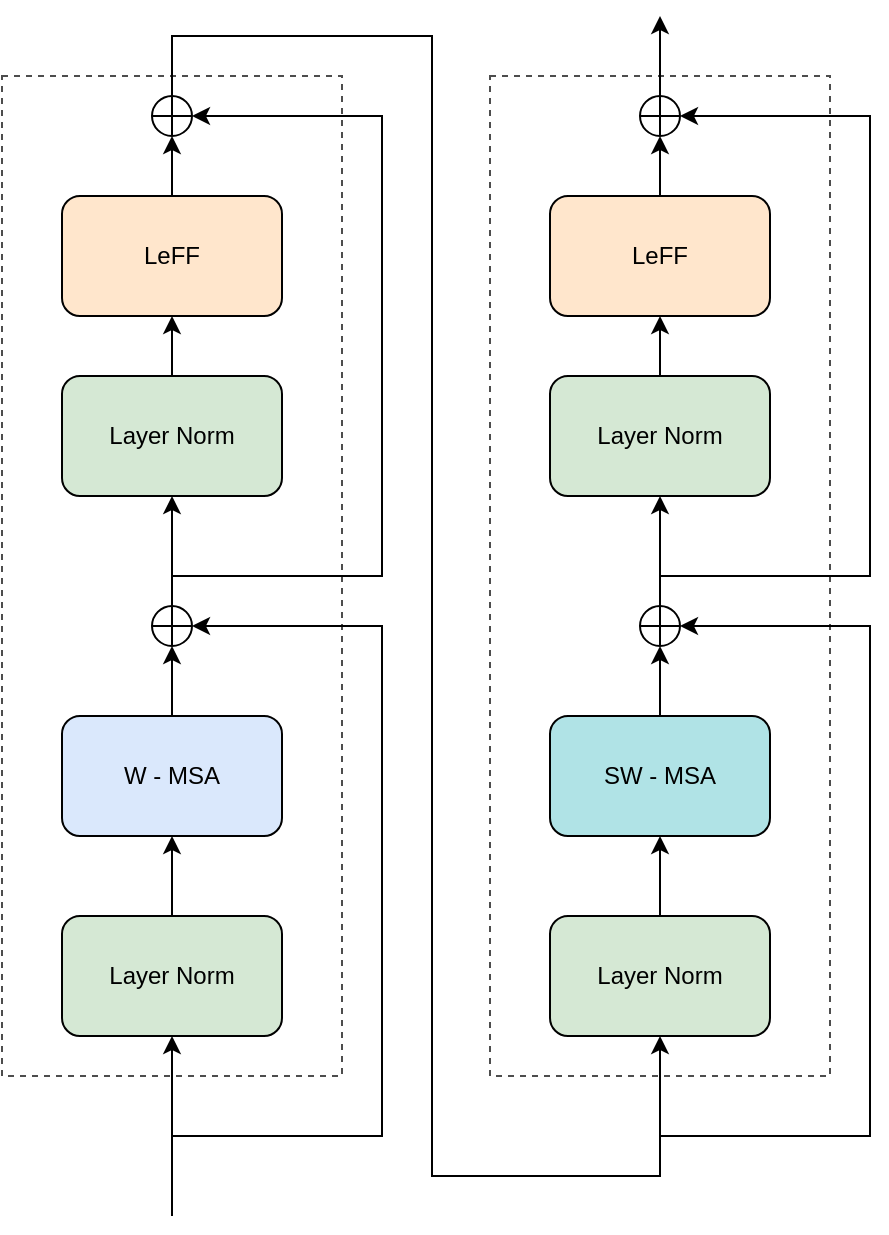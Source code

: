 <mxfile version="15.6.8" type="github">
  <diagram id="VEw5C7OlPMOLMZ5WW7rf" name="第 1 页">
    <mxGraphModel dx="1038" dy="547" grid="1" gridSize="10" guides="1" tooltips="1" connect="1" arrows="1" fold="1" page="1" pageScale="1" pageWidth="827" pageHeight="1169" math="0" shadow="0">
      <root>
        <mxCell id="0" />
        <mxCell id="1" parent="0" />
        <mxCell id="LnmCWuIZZh_cGeUjqf-M-3" value="&lt;pre style=&quot;background-color: rgb(255 , 255 , 255) ; font-family: &amp;quot;jetbrains mono&amp;quot; , monospace ; font-size: 10px&quot;&gt;&lt;br&gt;&lt;/pre&gt;" style="rounded=0;whiteSpace=wrap;html=1;verticalAlign=top;fillColor=none;align=center;dashed=1;strokeColor=#4D4D4D;fontColor=default;" vertex="1" parent="1">
          <mxGeometry x="195" y="150" width="170" height="500" as="geometry" />
        </mxCell>
        <mxCell id="LnmCWuIZZh_cGeUjqf-M-9" value="" style="edgeStyle=orthogonalEdgeStyle;rounded=0;orthogonalLoop=1;jettySize=auto;html=1;" edge="1" parent="1" source="LnmCWuIZZh_cGeUjqf-M-1" target="LnmCWuIZZh_cGeUjqf-M-4">
          <mxGeometry relative="1" as="geometry" />
        </mxCell>
        <mxCell id="LnmCWuIZZh_cGeUjqf-M-12" style="edgeStyle=orthogonalEdgeStyle;rounded=0;orthogonalLoop=1;jettySize=auto;html=1;exitX=0.5;exitY=1;exitDx=0;exitDy=0;endArrow=none;endFill=0;startArrow=classic;startFill=1;" edge="1" parent="1" source="LnmCWuIZZh_cGeUjqf-M-1">
          <mxGeometry relative="1" as="geometry">
            <mxPoint x="280" y="720" as="targetPoint" />
          </mxGeometry>
        </mxCell>
        <mxCell id="LnmCWuIZZh_cGeUjqf-M-1" value="Layer Norm" style="rounded=1;whiteSpace=wrap;html=1;fillColor=#d5e8d4;strokeColor=#000000;" vertex="1" parent="1">
          <mxGeometry x="225" y="570" width="110" height="60" as="geometry" />
        </mxCell>
        <mxCell id="LnmCWuIZZh_cGeUjqf-M-8" value="" style="edgeStyle=orthogonalEdgeStyle;rounded=0;orthogonalLoop=1;jettySize=auto;html=1;" edge="1" parent="1" source="LnmCWuIZZh_cGeUjqf-M-4" target="LnmCWuIZZh_cGeUjqf-M-7">
          <mxGeometry relative="1" as="geometry" />
        </mxCell>
        <mxCell id="LnmCWuIZZh_cGeUjqf-M-4" value="W - MSA" style="rounded=1;whiteSpace=wrap;html=1;fillColor=#dae8fc;strokeColor=#000000;" vertex="1" parent="1">
          <mxGeometry x="225" y="470" width="110" height="60" as="geometry" />
        </mxCell>
        <mxCell id="LnmCWuIZZh_cGeUjqf-M-11" value="" style="edgeStyle=orthogonalEdgeStyle;rounded=0;orthogonalLoop=1;jettySize=auto;html=1;" edge="1" parent="1" source="LnmCWuIZZh_cGeUjqf-M-5" target="LnmCWuIZZh_cGeUjqf-M-6">
          <mxGeometry relative="1" as="geometry" />
        </mxCell>
        <mxCell id="LnmCWuIZZh_cGeUjqf-M-5" value="Layer Norm" style="rounded=1;whiteSpace=wrap;html=1;fillColor=#d5e8d4;strokeColor=#000000;" vertex="1" parent="1">
          <mxGeometry x="225" y="300" width="110" height="60" as="geometry" />
        </mxCell>
        <mxCell id="LnmCWuIZZh_cGeUjqf-M-16" value="" style="edgeStyle=orthogonalEdgeStyle;rounded=0;orthogonalLoop=1;jettySize=auto;html=1;startArrow=none;startFill=0;endArrow=classic;endFill=1;" edge="1" parent="1" source="LnmCWuIZZh_cGeUjqf-M-6" target="LnmCWuIZZh_cGeUjqf-M-15">
          <mxGeometry relative="1" as="geometry" />
        </mxCell>
        <mxCell id="LnmCWuIZZh_cGeUjqf-M-6" value="LeFF" style="rounded=1;whiteSpace=wrap;html=1;fillColor=#ffe6cc;strokeColor=#000000;" vertex="1" parent="1">
          <mxGeometry x="225" y="210" width="110" height="60" as="geometry" />
        </mxCell>
        <mxCell id="LnmCWuIZZh_cGeUjqf-M-10" value="" style="edgeStyle=orthogonalEdgeStyle;rounded=0;orthogonalLoop=1;jettySize=auto;html=1;" edge="1" parent="1" source="LnmCWuIZZh_cGeUjqf-M-7" target="LnmCWuIZZh_cGeUjqf-M-5">
          <mxGeometry relative="1" as="geometry" />
        </mxCell>
        <mxCell id="LnmCWuIZZh_cGeUjqf-M-22" style="edgeStyle=orthogonalEdgeStyle;rounded=0;orthogonalLoop=1;jettySize=auto;html=1;exitX=0.5;exitY=0;exitDx=0;exitDy=0;startArrow=none;startFill=0;endArrow=classic;endFill=1;entryX=1;entryY=0.5;entryDx=0;entryDy=0;" edge="1" parent="1" source="LnmCWuIZZh_cGeUjqf-M-7" target="LnmCWuIZZh_cGeUjqf-M-15">
          <mxGeometry relative="1" as="geometry">
            <mxPoint x="505" y="160" as="targetPoint" />
            <Array as="points">
              <mxPoint x="280" y="400" />
              <mxPoint x="385" y="400" />
              <mxPoint x="385" y="170" />
            </Array>
          </mxGeometry>
        </mxCell>
        <mxCell id="LnmCWuIZZh_cGeUjqf-M-7" value="" style="shape=orEllipse;perimeter=ellipsePerimeter;whiteSpace=wrap;html=1;backgroundOutline=1;fontColor=#FF170F;strokeColor=#000000;align=center;verticalAlign=top;fillColor=default;" vertex="1" parent="1">
          <mxGeometry x="270" y="415" width="20" height="20" as="geometry" />
        </mxCell>
        <mxCell id="LnmCWuIZZh_cGeUjqf-M-14" style="edgeStyle=orthogonalEdgeStyle;rounded=0;orthogonalLoop=1;jettySize=auto;html=1;startArrow=none;startFill=0;endArrow=classic;endFill=1;entryX=1;entryY=0.5;entryDx=0;entryDy=0;" edge="1" parent="1" target="LnmCWuIZZh_cGeUjqf-M-7">
          <mxGeometry relative="1" as="geometry">
            <mxPoint x="475" y="440" as="targetPoint" />
            <mxPoint x="280" y="720" as="sourcePoint" />
            <Array as="points">
              <mxPoint x="280" y="680" />
              <mxPoint x="385" y="680" />
              <mxPoint x="385" y="425" />
            </Array>
          </mxGeometry>
        </mxCell>
        <mxCell id="LnmCWuIZZh_cGeUjqf-M-19" style="edgeStyle=orthogonalEdgeStyle;rounded=0;orthogonalLoop=1;jettySize=auto;html=1;exitX=0.5;exitY=0;exitDx=0;exitDy=0;startArrow=none;startFill=0;endArrow=classic;endFill=1;entryX=0.5;entryY=1;entryDx=0;entryDy=0;" edge="1" parent="1" source="LnmCWuIZZh_cGeUjqf-M-15" target="LnmCWuIZZh_cGeUjqf-M-26">
          <mxGeometry relative="1" as="geometry">
            <mxPoint x="500" y="770" as="targetPoint" />
            <Array as="points">
              <mxPoint x="280" y="130" />
              <mxPoint x="410" y="130" />
              <mxPoint x="410" y="700" />
              <mxPoint x="524" y="700" />
            </Array>
          </mxGeometry>
        </mxCell>
        <mxCell id="LnmCWuIZZh_cGeUjqf-M-15" value="" style="shape=orEllipse;perimeter=ellipsePerimeter;whiteSpace=wrap;html=1;backgroundOutline=1;fontColor=#FF170F;strokeColor=#000000;align=center;verticalAlign=top;fillColor=default;" vertex="1" parent="1">
          <mxGeometry x="270" y="160" width="20" height="20" as="geometry" />
        </mxCell>
        <mxCell id="LnmCWuIZZh_cGeUjqf-M-23" value="&lt;pre style=&quot;background-color: rgb(255 , 255 , 255) ; font-family: &amp;quot;jetbrains mono&amp;quot; , monospace ; font-size: 10px&quot;&gt;&lt;br&gt;&lt;/pre&gt;" style="rounded=0;whiteSpace=wrap;html=1;verticalAlign=top;fillColor=none;align=center;dashed=1;strokeColor=#4D4D4D;fontColor=default;" vertex="1" parent="1">
          <mxGeometry x="439" y="150" width="170" height="500" as="geometry" />
        </mxCell>
        <mxCell id="LnmCWuIZZh_cGeUjqf-M-24" value="" style="edgeStyle=orthogonalEdgeStyle;rounded=0;orthogonalLoop=1;jettySize=auto;html=1;" edge="1" parent="1" source="LnmCWuIZZh_cGeUjqf-M-26" target="LnmCWuIZZh_cGeUjqf-M-28">
          <mxGeometry relative="1" as="geometry" />
        </mxCell>
        <mxCell id="LnmCWuIZZh_cGeUjqf-M-26" value="Layer Norm" style="rounded=1;whiteSpace=wrap;html=1;fillColor=#d5e8d4;strokeColor=#000000;" vertex="1" parent="1">
          <mxGeometry x="469" y="570" width="110" height="60" as="geometry" />
        </mxCell>
        <mxCell id="LnmCWuIZZh_cGeUjqf-M-27" value="" style="edgeStyle=orthogonalEdgeStyle;rounded=0;orthogonalLoop=1;jettySize=auto;html=1;" edge="1" parent="1" source="LnmCWuIZZh_cGeUjqf-M-28" target="LnmCWuIZZh_cGeUjqf-M-35">
          <mxGeometry relative="1" as="geometry" />
        </mxCell>
        <mxCell id="LnmCWuIZZh_cGeUjqf-M-28" value="SW - MSA" style="rounded=1;whiteSpace=wrap;html=1;fillColor=#b0e3e6;strokeColor=#000000;" vertex="1" parent="1">
          <mxGeometry x="469" y="470" width="110" height="60" as="geometry" />
        </mxCell>
        <mxCell id="LnmCWuIZZh_cGeUjqf-M-29" value="" style="edgeStyle=orthogonalEdgeStyle;rounded=0;orthogonalLoop=1;jettySize=auto;html=1;" edge="1" parent="1" source="LnmCWuIZZh_cGeUjqf-M-30" target="LnmCWuIZZh_cGeUjqf-M-32">
          <mxGeometry relative="1" as="geometry" />
        </mxCell>
        <mxCell id="LnmCWuIZZh_cGeUjqf-M-30" value="Layer Norm" style="rounded=1;whiteSpace=wrap;html=1;fillColor=#d5e8d4;strokeColor=#000000;" vertex="1" parent="1">
          <mxGeometry x="469" y="300" width="110" height="60" as="geometry" />
        </mxCell>
        <mxCell id="LnmCWuIZZh_cGeUjqf-M-31" value="" style="edgeStyle=orthogonalEdgeStyle;rounded=0;orthogonalLoop=1;jettySize=auto;html=1;startArrow=none;startFill=0;endArrow=classic;endFill=1;" edge="1" parent="1" source="LnmCWuIZZh_cGeUjqf-M-32" target="LnmCWuIZZh_cGeUjqf-M-37">
          <mxGeometry relative="1" as="geometry" />
        </mxCell>
        <mxCell id="LnmCWuIZZh_cGeUjqf-M-32" value="LeFF" style="rounded=1;whiteSpace=wrap;html=1;fillColor=#ffe6cc;strokeColor=#000000;" vertex="1" parent="1">
          <mxGeometry x="469" y="210" width="110" height="60" as="geometry" />
        </mxCell>
        <mxCell id="LnmCWuIZZh_cGeUjqf-M-33" value="" style="edgeStyle=orthogonalEdgeStyle;rounded=0;orthogonalLoop=1;jettySize=auto;html=1;" edge="1" parent="1" source="LnmCWuIZZh_cGeUjqf-M-35" target="LnmCWuIZZh_cGeUjqf-M-30">
          <mxGeometry relative="1" as="geometry" />
        </mxCell>
        <mxCell id="LnmCWuIZZh_cGeUjqf-M-34" style="edgeStyle=orthogonalEdgeStyle;rounded=0;orthogonalLoop=1;jettySize=auto;html=1;exitX=0.5;exitY=0;exitDx=0;exitDy=0;startArrow=none;startFill=0;endArrow=classic;endFill=1;entryX=1;entryY=0.5;entryDx=0;entryDy=0;" edge="1" parent="1" source="LnmCWuIZZh_cGeUjqf-M-35" target="LnmCWuIZZh_cGeUjqf-M-37">
          <mxGeometry relative="1" as="geometry">
            <mxPoint x="749" y="160" as="targetPoint" />
            <Array as="points">
              <mxPoint x="524" y="400" />
              <mxPoint x="629" y="400" />
              <mxPoint x="629" y="170" />
            </Array>
          </mxGeometry>
        </mxCell>
        <mxCell id="LnmCWuIZZh_cGeUjqf-M-35" value="" style="shape=orEllipse;perimeter=ellipsePerimeter;whiteSpace=wrap;html=1;backgroundOutline=1;fontColor=#FF170F;strokeColor=#000000;align=center;verticalAlign=top;fillColor=default;" vertex="1" parent="1">
          <mxGeometry x="514" y="415" width="20" height="20" as="geometry" />
        </mxCell>
        <mxCell id="LnmCWuIZZh_cGeUjqf-M-36" style="edgeStyle=orthogonalEdgeStyle;rounded=0;orthogonalLoop=1;jettySize=auto;html=1;startArrow=none;startFill=0;endArrow=classic;endFill=1;entryX=1;entryY=0.5;entryDx=0;entryDy=0;exitX=0.5;exitY=0;exitDx=0;exitDy=0;" edge="1" parent="1" target="LnmCWuIZZh_cGeUjqf-M-35" source="LnmCWuIZZh_cGeUjqf-M-15">
          <mxGeometry relative="1" as="geometry">
            <mxPoint x="719" y="440" as="targetPoint" />
            <mxPoint x="280" y="80" as="sourcePoint" />
            <Array as="points">
              <mxPoint x="280" y="130" />
              <mxPoint x="410" y="130" />
              <mxPoint x="410" y="700" />
              <mxPoint x="524" y="700" />
              <mxPoint x="524" y="680" />
              <mxPoint x="629" y="680" />
              <mxPoint x="629" y="425" />
            </Array>
          </mxGeometry>
        </mxCell>
        <mxCell id="LnmCWuIZZh_cGeUjqf-M-39" style="edgeStyle=orthogonalEdgeStyle;rounded=0;orthogonalLoop=1;jettySize=auto;html=1;exitX=0.5;exitY=0;exitDx=0;exitDy=0;startArrow=none;startFill=0;endArrow=classic;endFill=1;" edge="1" parent="1" source="LnmCWuIZZh_cGeUjqf-M-37">
          <mxGeometry relative="1" as="geometry">
            <mxPoint x="524" y="120" as="targetPoint" />
          </mxGeometry>
        </mxCell>
        <mxCell id="LnmCWuIZZh_cGeUjqf-M-37" value="" style="shape=orEllipse;perimeter=ellipsePerimeter;whiteSpace=wrap;html=1;backgroundOutline=1;fontColor=#FF170F;strokeColor=#000000;align=center;verticalAlign=top;fillColor=default;" vertex="1" parent="1">
          <mxGeometry x="514" y="160" width="20" height="20" as="geometry" />
        </mxCell>
      </root>
    </mxGraphModel>
  </diagram>
</mxfile>
